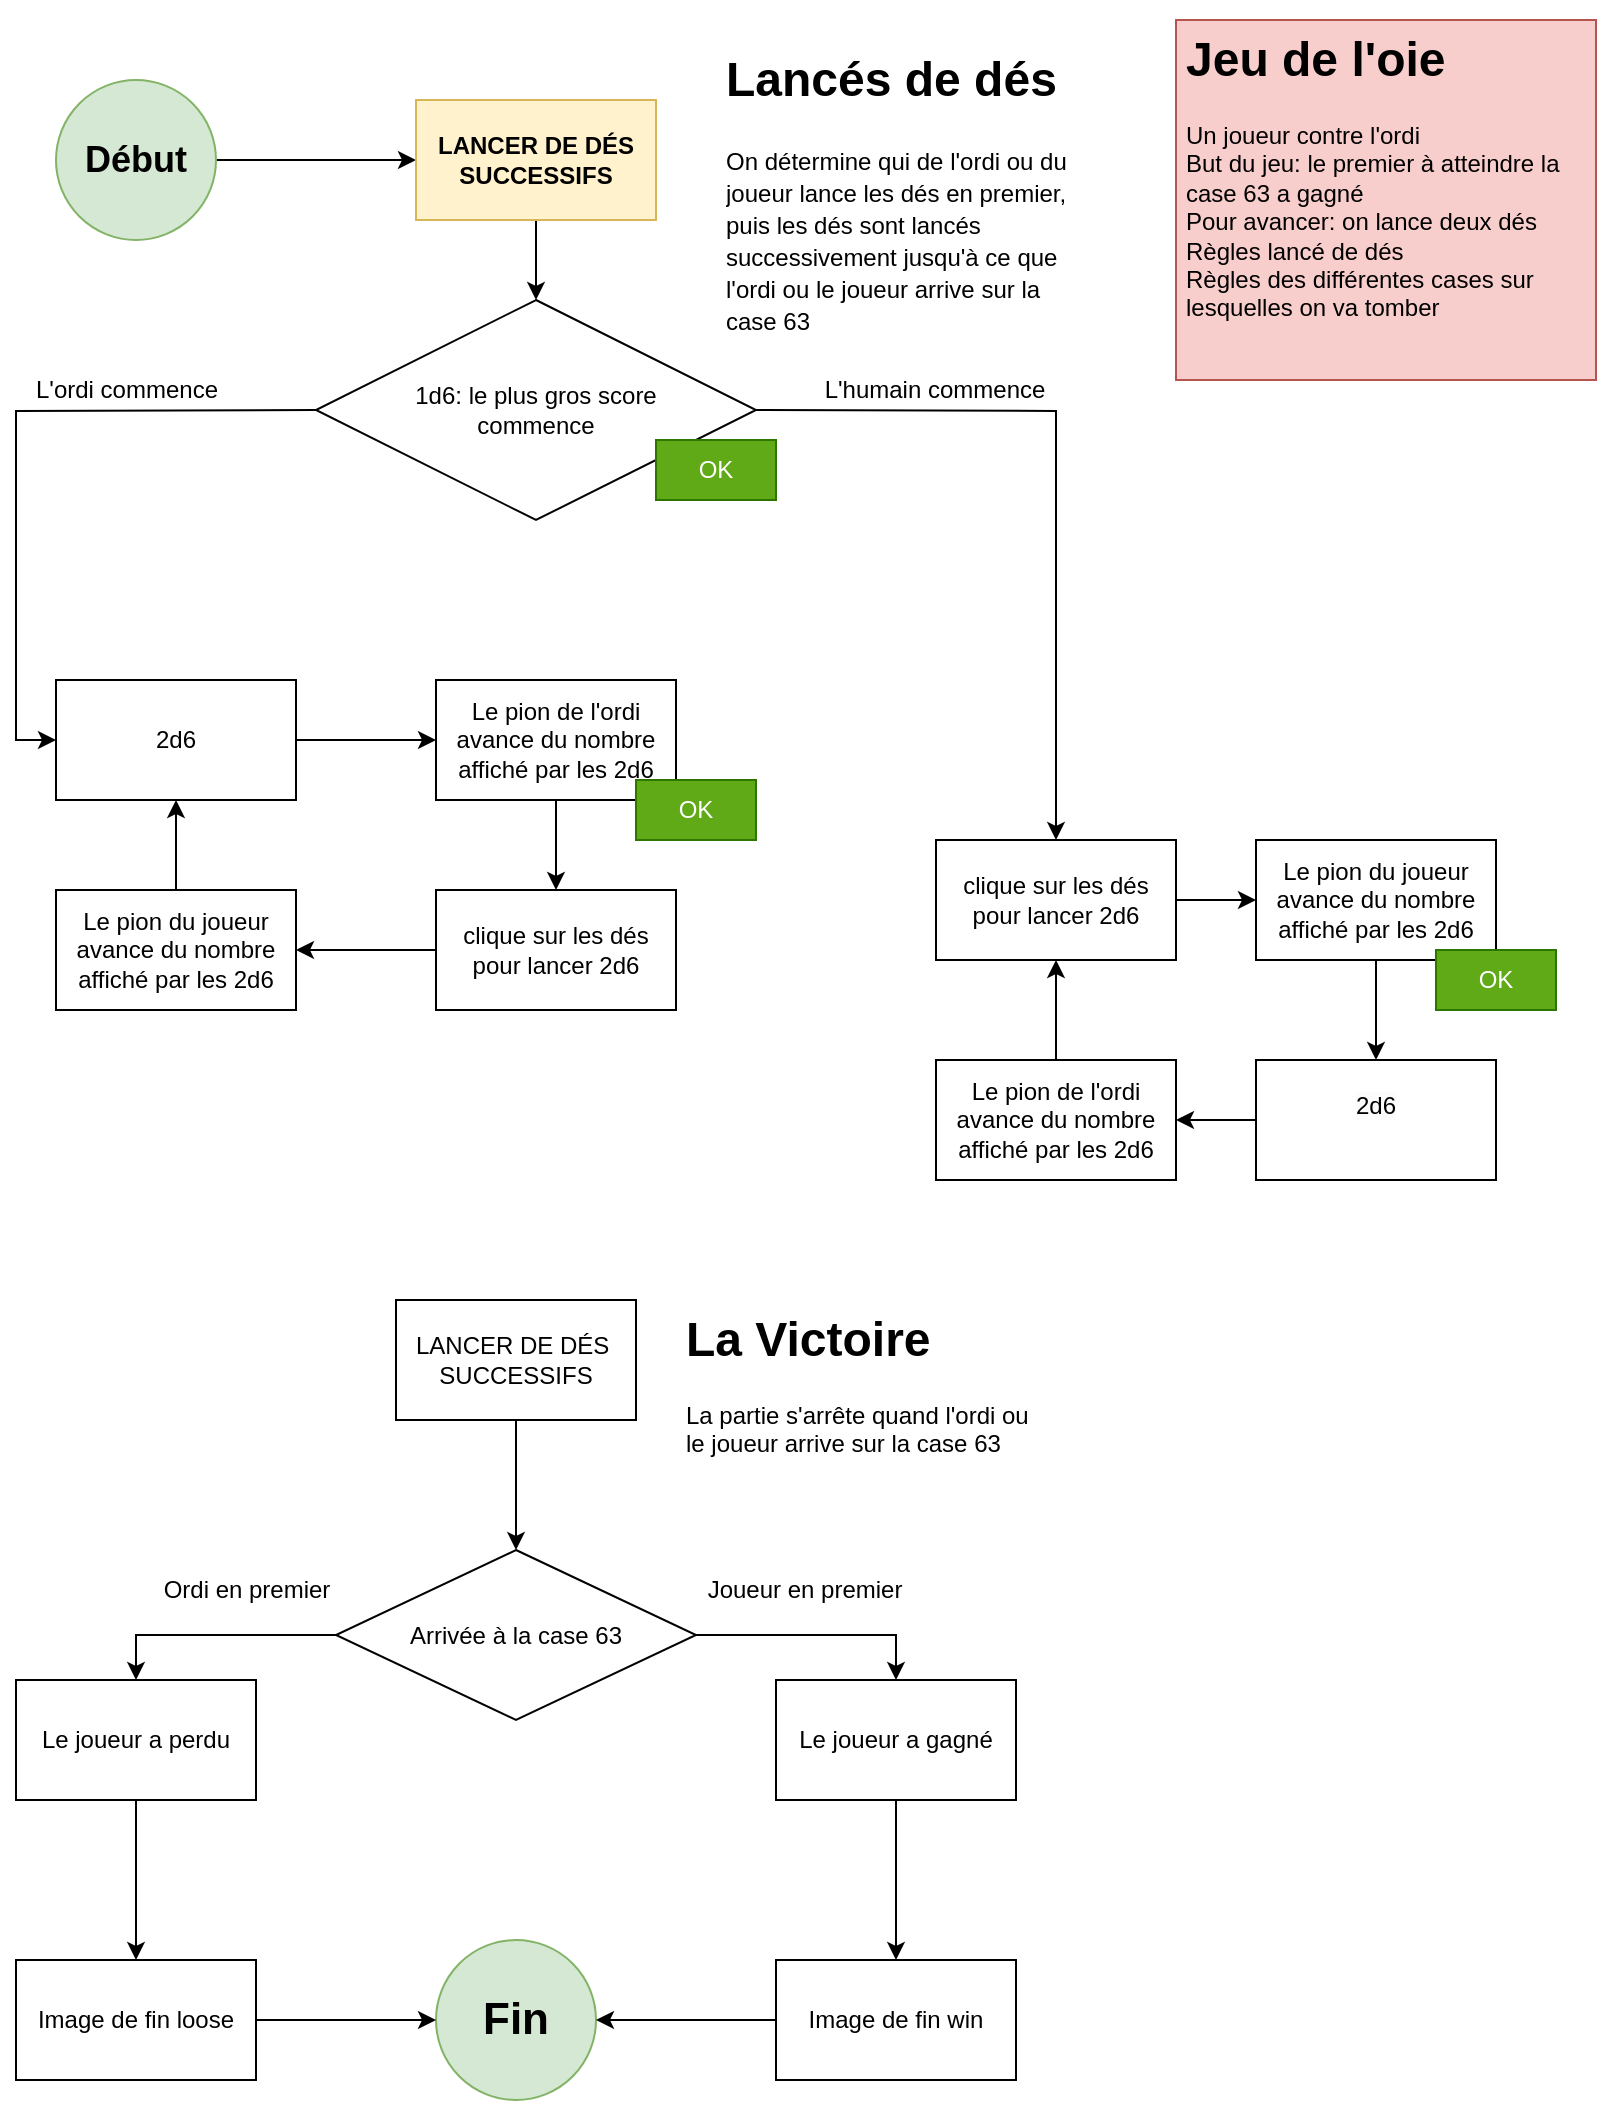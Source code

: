 <mxfile version="22.0.0" type="github" pages="6">
  <diagram name="Règles globales " id="QocvjojzJQhdpQmzkA6g">
    <mxGraphModel dx="2011" dy="1158" grid="1" gridSize="10" guides="1" tooltips="1" connect="1" arrows="1" fold="1" page="1" pageScale="1" pageWidth="827" pageHeight="1169" math="0" shadow="0">
      <root>
        <mxCell id="0" />
        <mxCell id="1" parent="0" />
        <mxCell id="eo5v1HKuKHCWtC8rtNga-58" style="edgeStyle=orthogonalEdgeStyle;rounded=0;orthogonalLoop=1;jettySize=auto;html=1;entryX=0;entryY=0.5;entryDx=0;entryDy=0;" parent="1" source="eo5v1HKuKHCWtC8rtNga-1" target="eo5v1HKuKHCWtC8rtNga-56" edge="1">
          <mxGeometry relative="1" as="geometry" />
        </mxCell>
        <mxCell id="eo5v1HKuKHCWtC8rtNga-1" value="Début" style="ellipse;whiteSpace=wrap;html=1;aspect=fixed;fillColor=#d5e8d4;strokeColor=#82b366;fontStyle=1;fontSize=18;" parent="1" vertex="1">
          <mxGeometry x="40" y="60" width="80" height="80" as="geometry" />
        </mxCell>
        <mxCell id="eo5v1HKuKHCWtC8rtNga-2" value="Fin" style="ellipse;whiteSpace=wrap;html=1;aspect=fixed;fillColor=#d5e8d4;strokeColor=#82b366;fontStyle=1;fontSize=22;" parent="1" vertex="1">
          <mxGeometry x="230" y="990" width="80" height="80" as="geometry" />
        </mxCell>
        <mxCell id="eo5v1HKuKHCWtC8rtNga-17" style="edgeStyle=orthogonalEdgeStyle;rounded=0;orthogonalLoop=1;jettySize=auto;html=1;exitX=0;exitY=0.5;exitDx=0;exitDy=0;entryX=0;entryY=0.5;entryDx=0;entryDy=0;" parent="1" target="eo5v1HKuKHCWtC8rtNga-12" edge="1">
          <mxGeometry relative="1" as="geometry">
            <mxPoint x="170" y="225" as="sourcePoint" />
          </mxGeometry>
        </mxCell>
        <mxCell id="eo5v1HKuKHCWtC8rtNga-38" style="edgeStyle=orthogonalEdgeStyle;rounded=0;orthogonalLoop=1;jettySize=auto;html=1;exitX=1;exitY=0.5;exitDx=0;exitDy=0;entryX=0.5;entryY=0;entryDx=0;entryDy=0;" parent="1" target="eo5v1HKuKHCWtC8rtNga-34" edge="1">
          <mxGeometry relative="1" as="geometry">
            <mxPoint x="390" y="225" as="sourcePoint" />
          </mxGeometry>
        </mxCell>
        <mxCell id="eo5v1HKuKHCWtC8rtNga-6" value="1d6: le plus gros score&lt;br&gt;commence" style="rhombus;whiteSpace=wrap;html=1;" parent="1" vertex="1">
          <mxGeometry x="170" y="170" width="220" height="110" as="geometry" />
        </mxCell>
        <mxCell id="eo5v1HKuKHCWtC8rtNga-9" value="&lt;h1&gt;Jeu de l&#39;oie&lt;/h1&gt;&lt;div&gt;Un joueur contre l&#39;ordi&lt;/div&gt;&lt;div&gt;But du jeu: le premier à atteindre la case 63 a gagné&lt;/div&gt;&lt;div&gt;Pour avancer: on lance deux dés&lt;/div&gt;&lt;div&gt;Règles lancé de dés&lt;/div&gt;&lt;div&gt;Règles des différentes cases sur&amp;nbsp; lesquelles on va tomber&lt;/div&gt;&lt;div&gt;&lt;br&gt;&lt;/div&gt;&lt;div&gt;&lt;br&gt;&lt;/div&gt;" style="text;html=1;strokeColor=#b85450;fillColor=#f8cecc;spacing=5;spacingTop=-20;whiteSpace=wrap;overflow=hidden;rounded=0;" parent="1" vertex="1">
          <mxGeometry x="600" y="30" width="210" height="180" as="geometry" />
        </mxCell>
        <mxCell id="eo5v1HKuKHCWtC8rtNga-30" style="edgeStyle=orthogonalEdgeStyle;rounded=0;orthogonalLoop=1;jettySize=auto;html=1;exitX=1;exitY=0.5;exitDx=0;exitDy=0;entryX=0;entryY=0.5;entryDx=0;entryDy=0;" parent="1" source="eo5v1HKuKHCWtC8rtNga-12" target="eo5v1HKuKHCWtC8rtNga-18" edge="1">
          <mxGeometry relative="1" as="geometry" />
        </mxCell>
        <mxCell id="eo5v1HKuKHCWtC8rtNga-12" value="2d6" style="rounded=0;whiteSpace=wrap;html=1;" parent="1" vertex="1">
          <mxGeometry x="40" y="360" width="120" height="60" as="geometry" />
        </mxCell>
        <mxCell id="eo5v1HKuKHCWtC8rtNga-32" style="edgeStyle=orthogonalEdgeStyle;rounded=0;orthogonalLoop=1;jettySize=auto;html=1;exitX=0;exitY=0.5;exitDx=0;exitDy=0;entryX=1;entryY=0.5;entryDx=0;entryDy=0;" parent="1" source="eo5v1HKuKHCWtC8rtNga-13" target="eo5v1HKuKHCWtC8rtNga-19" edge="1">
          <mxGeometry relative="1" as="geometry" />
        </mxCell>
        <mxCell id="eo5v1HKuKHCWtC8rtNga-13" value="clique sur les dés pour lancer 2d6" style="rounded=0;whiteSpace=wrap;html=1;" parent="1" vertex="1">
          <mxGeometry x="230" y="465" width="120" height="60" as="geometry" />
        </mxCell>
        <mxCell id="eo5v1HKuKHCWtC8rtNga-14" value="L&#39;ordi commence" style="text;html=1;align=center;verticalAlign=middle;resizable=0;points=[];autosize=1;strokeColor=none;fillColor=none;" parent="1" vertex="1">
          <mxGeometry x="20" y="200" width="110" height="30" as="geometry" />
        </mxCell>
        <mxCell id="eo5v1HKuKHCWtC8rtNga-15" value="L&#39;humain commence" style="text;html=1;align=center;verticalAlign=middle;resizable=0;points=[];autosize=1;strokeColor=none;fillColor=none;" parent="1" vertex="1">
          <mxGeometry x="414" y="200" width="130" height="30" as="geometry" />
        </mxCell>
        <mxCell id="eo5v1HKuKHCWtC8rtNga-31" style="edgeStyle=orthogonalEdgeStyle;rounded=0;orthogonalLoop=1;jettySize=auto;html=1;exitX=0.5;exitY=1;exitDx=0;exitDy=0;entryX=0.5;entryY=0;entryDx=0;entryDy=0;" parent="1" source="eo5v1HKuKHCWtC8rtNga-18" target="eo5v1HKuKHCWtC8rtNga-13" edge="1">
          <mxGeometry relative="1" as="geometry" />
        </mxCell>
        <mxCell id="eo5v1HKuKHCWtC8rtNga-18" value="Le pion de l&#39;ordi avance du nombre affiché par les 2d6" style="rounded=0;whiteSpace=wrap;html=1;" parent="1" vertex="1">
          <mxGeometry x="230" y="360" width="120" height="60" as="geometry" />
        </mxCell>
        <mxCell id="eo5v1HKuKHCWtC8rtNga-33" style="edgeStyle=orthogonalEdgeStyle;rounded=0;orthogonalLoop=1;jettySize=auto;html=1;entryX=0.5;entryY=1;entryDx=0;entryDy=0;" parent="1" source="eo5v1HKuKHCWtC8rtNga-19" target="eo5v1HKuKHCWtC8rtNga-12" edge="1">
          <mxGeometry relative="1" as="geometry" />
        </mxCell>
        <mxCell id="eo5v1HKuKHCWtC8rtNga-19" value="Le pion du joueur avance du nombre affiché par les 2d6" style="rounded=0;whiteSpace=wrap;html=1;" parent="1" vertex="1">
          <mxGeometry x="40" y="465" width="120" height="60" as="geometry" />
        </mxCell>
        <mxCell id="eo5v1HKuKHCWtC8rtNga-27" style="edgeStyle=orthogonalEdgeStyle;rounded=0;orthogonalLoop=1;jettySize=auto;html=1;exitX=1;exitY=0.5;exitDx=0;exitDy=0;entryX=0.5;entryY=0;entryDx=0;entryDy=0;" parent="1" source="eo5v1HKuKHCWtC8rtNga-23" target="eo5v1HKuKHCWtC8rtNga-26" edge="1">
          <mxGeometry relative="1" as="geometry" />
        </mxCell>
        <mxCell id="eo5v1HKuKHCWtC8rtNga-46" style="edgeStyle=orthogonalEdgeStyle;rounded=0;orthogonalLoop=1;jettySize=auto;html=1;exitX=0;exitY=0.5;exitDx=0;exitDy=0;entryX=0.5;entryY=0;entryDx=0;entryDy=0;" parent="1" source="eo5v1HKuKHCWtC8rtNga-23" target="eo5v1HKuKHCWtC8rtNga-25" edge="1">
          <mxGeometry relative="1" as="geometry" />
        </mxCell>
        <mxCell id="eo5v1HKuKHCWtC8rtNga-23" value="Arrivée à la case 63" style="rhombus;whiteSpace=wrap;html=1;" parent="1" vertex="1">
          <mxGeometry x="180" y="795" width="180" height="85" as="geometry" />
        </mxCell>
        <mxCell id="eo5v1HKuKHCWtC8rtNga-48" value="" style="edgeStyle=orthogonalEdgeStyle;rounded=0;orthogonalLoop=1;jettySize=auto;html=1;" parent="1" source="eo5v1HKuKHCWtC8rtNga-25" target="eo5v1HKuKHCWtC8rtNga-47" edge="1">
          <mxGeometry relative="1" as="geometry" />
        </mxCell>
        <mxCell id="eo5v1HKuKHCWtC8rtNga-25" value="Le joueur a perdu" style="rounded=0;whiteSpace=wrap;html=1;" parent="1" vertex="1">
          <mxGeometry x="20" y="860" width="120" height="60" as="geometry" />
        </mxCell>
        <mxCell id="eo5v1HKuKHCWtC8rtNga-51" value="" style="edgeStyle=orthogonalEdgeStyle;rounded=0;orthogonalLoop=1;jettySize=auto;html=1;" parent="1" source="eo5v1HKuKHCWtC8rtNga-26" target="eo5v1HKuKHCWtC8rtNga-50" edge="1">
          <mxGeometry relative="1" as="geometry" />
        </mxCell>
        <mxCell id="eo5v1HKuKHCWtC8rtNga-26" value="Le joueur a gagné" style="rounded=0;whiteSpace=wrap;html=1;" parent="1" vertex="1">
          <mxGeometry x="400" y="860" width="120" height="60" as="geometry" />
        </mxCell>
        <mxCell id="eo5v1HKuKHCWtC8rtNga-39" style="edgeStyle=orthogonalEdgeStyle;rounded=0;orthogonalLoop=1;jettySize=auto;html=1;exitX=1;exitY=0.5;exitDx=0;exitDy=0;entryX=0;entryY=0.5;entryDx=0;entryDy=0;" parent="1" source="eo5v1HKuKHCWtC8rtNga-34" target="eo5v1HKuKHCWtC8rtNga-35" edge="1">
          <mxGeometry relative="1" as="geometry" />
        </mxCell>
        <mxCell id="eo5v1HKuKHCWtC8rtNga-34" value="clique sur les dés pour lancer 2d6" style="rounded=0;whiteSpace=wrap;html=1;" parent="1" vertex="1">
          <mxGeometry x="480" y="440" width="120" height="60" as="geometry" />
        </mxCell>
        <mxCell id="eo5v1HKuKHCWtC8rtNga-40" style="edgeStyle=orthogonalEdgeStyle;rounded=0;orthogonalLoop=1;jettySize=auto;html=1;exitX=0.5;exitY=1;exitDx=0;exitDy=0;entryX=0.5;entryY=0;entryDx=0;entryDy=0;" parent="1" source="eo5v1HKuKHCWtC8rtNga-35" target="eo5v1HKuKHCWtC8rtNga-37" edge="1">
          <mxGeometry relative="1" as="geometry" />
        </mxCell>
        <mxCell id="eo5v1HKuKHCWtC8rtNga-35" value="Le pion du joueur avance du nombre affiché par les 2d6" style="rounded=0;whiteSpace=wrap;html=1;" parent="1" vertex="1">
          <mxGeometry x="640" y="440" width="120" height="60" as="geometry" />
        </mxCell>
        <mxCell id="eo5v1HKuKHCWtC8rtNga-42" style="edgeStyle=orthogonalEdgeStyle;rounded=0;orthogonalLoop=1;jettySize=auto;html=1;exitX=0.5;exitY=0;exitDx=0;exitDy=0;entryX=0.5;entryY=1;entryDx=0;entryDy=0;" parent="1" source="eo5v1HKuKHCWtC8rtNga-36" target="eo5v1HKuKHCWtC8rtNga-34" edge="1">
          <mxGeometry relative="1" as="geometry" />
        </mxCell>
        <mxCell id="eo5v1HKuKHCWtC8rtNga-36" value="Le pion de l&#39;ordi avance du nombre affiché par les 2d6" style="rounded=0;whiteSpace=wrap;html=1;" parent="1" vertex="1">
          <mxGeometry x="480" y="550" width="120" height="60" as="geometry" />
        </mxCell>
        <mxCell id="eo5v1HKuKHCWtC8rtNga-41" style="edgeStyle=orthogonalEdgeStyle;rounded=0;orthogonalLoop=1;jettySize=auto;html=1;exitX=0;exitY=0.5;exitDx=0;exitDy=0;entryX=1;entryY=0.5;entryDx=0;entryDy=0;" parent="1" source="eo5v1HKuKHCWtC8rtNga-37" target="eo5v1HKuKHCWtC8rtNga-36" edge="1">
          <mxGeometry relative="1" as="geometry" />
        </mxCell>
        <mxCell id="eo5v1HKuKHCWtC8rtNga-37" value="&#xa;&lt;span style=&quot;color: rgb(0, 0, 0); font-family: Helvetica; font-size: 12px; font-style: normal; font-variant-ligatures: normal; font-variant-caps: normal; font-weight: 400; letter-spacing: normal; orphans: 2; text-align: center; text-indent: 0px; text-transform: none; widows: 2; word-spacing: 0px; -webkit-text-stroke-width: 0px; background-color: rgb(251, 251, 251); text-decoration-thickness: initial; text-decoration-style: initial; text-decoration-color: initial; float: none; display: inline !important;&quot;&gt;2d6&lt;/span&gt;&#xa;&#xa;" style="rounded=0;whiteSpace=wrap;html=1;" parent="1" vertex="1">
          <mxGeometry x="640" y="550" width="120" height="60" as="geometry" />
        </mxCell>
        <mxCell id="eo5v1HKuKHCWtC8rtNga-44" value="Ordi en premier" style="text;html=1;align=center;verticalAlign=middle;resizable=0;points=[];autosize=1;strokeColor=none;fillColor=none;" parent="1" vertex="1">
          <mxGeometry x="80" y="800" width="110" height="30" as="geometry" />
        </mxCell>
        <mxCell id="eo5v1HKuKHCWtC8rtNga-45" value="Joueur en premier" style="text;html=1;align=center;verticalAlign=middle;resizable=0;points=[];autosize=1;strokeColor=none;fillColor=none;" parent="1" vertex="1">
          <mxGeometry x="354" y="800" width="120" height="30" as="geometry" />
        </mxCell>
        <mxCell id="eo5v1HKuKHCWtC8rtNga-49" value="" style="edgeStyle=orthogonalEdgeStyle;rounded=0;orthogonalLoop=1;jettySize=auto;html=1;" parent="1" source="eo5v1HKuKHCWtC8rtNga-47" target="eo5v1HKuKHCWtC8rtNga-2" edge="1">
          <mxGeometry relative="1" as="geometry" />
        </mxCell>
        <mxCell id="eo5v1HKuKHCWtC8rtNga-47" value="Image de fin loose" style="whiteSpace=wrap;html=1;rounded=0;" parent="1" vertex="1">
          <mxGeometry x="20" y="1000" width="120" height="60" as="geometry" />
        </mxCell>
        <mxCell id="eo5v1HKuKHCWtC8rtNga-52" value="" style="edgeStyle=orthogonalEdgeStyle;rounded=0;orthogonalLoop=1;jettySize=auto;html=1;" parent="1" source="eo5v1HKuKHCWtC8rtNga-50" target="eo5v1HKuKHCWtC8rtNga-2" edge="1">
          <mxGeometry relative="1" as="geometry" />
        </mxCell>
        <mxCell id="eo5v1HKuKHCWtC8rtNga-50" value="Image de fin win" style="whiteSpace=wrap;html=1;rounded=0;" parent="1" vertex="1">
          <mxGeometry x="400" y="1000" width="120" height="60" as="geometry" />
        </mxCell>
        <mxCell id="eo5v1HKuKHCWtC8rtNga-54" style="edgeStyle=orthogonalEdgeStyle;rounded=0;orthogonalLoop=1;jettySize=auto;html=1;exitX=0.5;exitY=1;exitDx=0;exitDy=0;entryX=0.5;entryY=0;entryDx=0;entryDy=0;" parent="1" source="eo5v1HKuKHCWtC8rtNga-53" target="eo5v1HKuKHCWtC8rtNga-23" edge="1">
          <mxGeometry relative="1" as="geometry" />
        </mxCell>
        <mxCell id="eo5v1HKuKHCWtC8rtNga-53" value="LANCER DE DÉS&amp;nbsp;&lt;br&gt;SUCCESSIFS" style="rounded=0;whiteSpace=wrap;html=1;" parent="1" vertex="1">
          <mxGeometry x="210" y="670" width="120" height="60" as="geometry" />
        </mxCell>
        <mxCell id="eo5v1HKuKHCWtC8rtNga-55" value="&lt;h1&gt;&lt;span style=&quot;background-color: initial;&quot;&gt;Lancés de dés&lt;/span&gt;&lt;/h1&gt;&lt;h1 style=&quot;line-height: 50%;&quot;&gt;&lt;span style=&quot;font-weight: 400; font-size: 12px;&quot;&gt;&lt;font style=&quot;font-size: 12px;&quot;&gt;On détermine qui de l&#39;ordi ou du joueur lance les dés en premier, puis les dés sont lancés successivement jusqu&#39;à ce que l&#39;ordi ou le joueur arrive sur la case 63&lt;/font&gt;&lt;/span&gt;&lt;/h1&gt;&lt;div style=&quot;&quot;&gt;&lt;span style=&quot;font-weight: 400;&quot;&gt;&lt;br&gt;&lt;/span&gt;&lt;/div&gt;" style="text;html=1;strokeColor=none;fillColor=none;spacing=5;spacingTop=-20;whiteSpace=wrap;overflow=hidden;rounded=0;" parent="1" vertex="1">
          <mxGeometry x="370" y="40" width="190" height="150" as="geometry" />
        </mxCell>
        <mxCell id="eo5v1HKuKHCWtC8rtNga-57" style="edgeStyle=orthogonalEdgeStyle;rounded=0;orthogonalLoop=1;jettySize=auto;html=1;entryX=0.5;entryY=0;entryDx=0;entryDy=0;" parent="1" source="eo5v1HKuKHCWtC8rtNga-56" target="eo5v1HKuKHCWtC8rtNga-6" edge="1">
          <mxGeometry relative="1" as="geometry" />
        </mxCell>
        <mxCell id="eo5v1HKuKHCWtC8rtNga-56" value="LANCER DE DÉS SUCCESSIFS" style="rounded=0;whiteSpace=wrap;html=1;fillColor=#fff2cc;strokeColor=#d6b656;fontStyle=1" parent="1" vertex="1">
          <mxGeometry x="220" y="70" width="120" height="60" as="geometry" />
        </mxCell>
        <mxCell id="eo5v1HKuKHCWtC8rtNga-59" value="&lt;h1&gt;La Victoire&lt;/h1&gt;&lt;div&gt;La partie s&#39;arrête quand l&#39;ordi ou le joueur arrive sur la case 63&lt;/div&gt;&lt;div&gt;&lt;br&gt;&lt;/div&gt;" style="text;html=1;strokeColor=none;fillColor=none;spacing=5;spacingTop=-20;whiteSpace=wrap;overflow=hidden;rounded=0;" parent="1" vertex="1">
          <mxGeometry x="350" y="670" width="190" height="120" as="geometry" />
        </mxCell>
        <mxCell id="KUsaT-_EAU1OR8uuz-NE-1" value="OK" style="text;html=1;strokeColor=#2D7600;fillColor=#60a917;align=center;verticalAlign=middle;whiteSpace=wrap;rounded=0;fontColor=#ffffff;" vertex="1" parent="1">
          <mxGeometry x="340" y="240" width="60" height="30" as="geometry" />
        </mxCell>
        <mxCell id="CtpKuZV5v2KrUQpjz0d2-1" value="OK" style="text;html=1;strokeColor=#2D7600;fillColor=#60a917;align=center;verticalAlign=middle;whiteSpace=wrap;rounded=0;fontColor=#ffffff;" vertex="1" parent="1">
          <mxGeometry x="330" y="410" width="60" height="30" as="geometry" />
        </mxCell>
        <mxCell id="CtpKuZV5v2KrUQpjz0d2-2" value="OK" style="text;html=1;strokeColor=#2D7600;fillColor=#60a917;align=center;verticalAlign=middle;whiteSpace=wrap;rounded=0;fontColor=#ffffff;" vertex="1" parent="1">
          <mxGeometry x="730" y="495" width="60" height="30" as="geometry" />
        </mxCell>
      </root>
    </mxGraphModel>
  </diagram>
  <diagram id="HY-v0x25650cfXbG8qMx" name="Les cases spéciales">
    <mxGraphModel dx="2011" dy="2327" grid="1" gridSize="10" guides="1" tooltips="1" connect="1" arrows="1" fold="1" page="1" pageScale="1" pageWidth="827" pageHeight="1169" math="0" shadow="0">
      <root>
        <mxCell id="0" />
        <mxCell id="1" parent="0" />
        <mxCell id="fQFJhHJcQZ098hA1WF46-33" style="edgeStyle=orthogonalEdgeStyle;rounded=0;orthogonalLoop=1;jettySize=auto;html=1;entryX=0;entryY=0.5;entryDx=0;entryDy=0;" parent="1" source="fQFJhHJcQZ098hA1WF46-21" target="fQFJhHJcQZ098hA1WF46-29" edge="1">
          <mxGeometry relative="1" as="geometry" />
        </mxCell>
        <mxCell id="fQFJhHJcQZ098hA1WF46-21" value="" style="rhombus;whiteSpace=wrap;html=1;fillColor=#f5f5f5;rounded=0;fontColor=#333333;strokeColor=#666666;" parent="1" vertex="1">
          <mxGeometry x="20" y="-205" width="290" height="130" as="geometry" />
        </mxCell>
        <mxCell id="fQFJhHJcQZ098hA1WF46-32" style="edgeStyle=orthogonalEdgeStyle;rounded=0;orthogonalLoop=1;jettySize=auto;html=1;entryX=0;entryY=0.5;entryDx=0;entryDy=0;" parent="1" source="fQFJhHJcQZ098hA1WF46-20" target="fQFJhHJcQZ098hA1WF46-28" edge="1">
          <mxGeometry relative="1" as="geometry" />
        </mxCell>
        <mxCell id="fQFJhHJcQZ098hA1WF46-20" value="" style="rhombus;whiteSpace=wrap;html=1;fillColor=#f5f5f5;rounded=0;fontColor=#333333;strokeColor=#666666;" parent="1" vertex="1">
          <mxGeometry x="20" y="-355" width="290" height="130" as="geometry" />
        </mxCell>
        <mxCell id="fQFJhHJcQZ098hA1WF46-31" style="edgeStyle=orthogonalEdgeStyle;rounded=0;orthogonalLoop=1;jettySize=auto;html=1;entryX=0;entryY=0.5;entryDx=0;entryDy=0;" parent="1" source="fQFJhHJcQZ098hA1WF46-19" target="fQFJhHJcQZ098hA1WF46-27" edge="1">
          <mxGeometry relative="1" as="geometry">
            <mxPoint x="480" y="-445" as="targetPoint" />
          </mxGeometry>
        </mxCell>
        <mxCell id="fQFJhHJcQZ098hA1WF46-19" value="" style="rhombus;whiteSpace=wrap;html=1;fillColor=#f5f5f5;rounded=0;fontColor=#333333;strokeColor=#666666;" parent="1" vertex="1">
          <mxGeometry x="20" y="-510" width="290" height="130" as="geometry" />
        </mxCell>
        <mxCell id="fQFJhHJcQZ098hA1WF46-30" style="edgeStyle=orthogonalEdgeStyle;rounded=0;orthogonalLoop=1;jettySize=auto;html=1;entryX=0;entryY=0.5;entryDx=0;entryDy=0;" parent="1" source="fQFJhHJcQZ098hA1WF46-18" target="fQFJhHJcQZ098hA1WF46-26" edge="1">
          <mxGeometry relative="1" as="geometry" />
        </mxCell>
        <mxCell id="fQFJhHJcQZ098hA1WF46-18" value="" style="rhombus;whiteSpace=wrap;html=1;fillColor=#f5f5f5;rounded=0;fontColor=#333333;strokeColor=#666666;" parent="1" vertex="1">
          <mxGeometry x="20" y="-660" width="290" height="130" as="geometry" />
        </mxCell>
        <mxCell id="fQFJhHJcQZ098hA1WF46-25" style="edgeStyle=orthogonalEdgeStyle;rounded=0;orthogonalLoop=1;jettySize=auto;html=1;entryX=0;entryY=0.5;entryDx=0;entryDy=0;" parent="1" source="fQFJhHJcQZ098hA1WF46-17" target="fQFJhHJcQZ098hA1WF46-24" edge="1">
          <mxGeometry relative="1" as="geometry" />
        </mxCell>
        <mxCell id="fQFJhHJcQZ098hA1WF46-17" value="" style="rhombus;whiteSpace=wrap;html=1;fillColor=#f5f5f5;rounded=0;fontColor=#333333;strokeColor=#666666;" parent="1" vertex="1">
          <mxGeometry x="20" y="-835" width="290" height="130" as="geometry" />
        </mxCell>
        <mxCell id="fQFJhHJcQZ098hA1WF46-22" style="edgeStyle=orthogonalEdgeStyle;rounded=0;orthogonalLoop=1;jettySize=auto;html=1;exitX=1;exitY=0.5;exitDx=0;exitDy=0;" parent="1" source="fQFJhHJcQZ098hA1WF46-16" edge="1">
          <mxGeometry relative="1" as="geometry">
            <mxPoint x="490" y="-925" as="targetPoint" />
          </mxGeometry>
        </mxCell>
        <mxCell id="fQFJhHJcQZ098hA1WF46-16" value="" style="rhombus;whiteSpace=wrap;html=1;fillColor=#f5f5f5;rounded=0;fontColor=#333333;strokeColor=#666666;" parent="1" vertex="1">
          <mxGeometry x="20" y="-990" width="290" height="130" as="geometry" />
        </mxCell>
        <mxCell id="fQFJhHJcQZ098hA1WF46-1" value="&lt;h1&gt;Les cases spéciales&lt;/h1&gt;&lt;p&gt;Il s&#39;agit de cases qui ont des propriétés spéciales, bénéfiques ou non pour les joueurs.&amp;nbsp;&lt;/p&gt;&lt;p&gt;&lt;br&gt;&lt;/p&gt;" style="text;html=1;strokeColor=none;fillColor=none;spacing=5;spacingTop=-20;whiteSpace=wrap;overflow=hidden;rounded=0;" parent="1" vertex="1">
          <mxGeometry x="30" y="-1140" width="190" height="140" as="geometry" />
        </mxCell>
        <mxCell id="fQFJhHJcQZ098hA1WF46-2" value="Les cases KOTOPOULO" style="rounded=0;whiteSpace=wrap;html=1;" parent="1" vertex="1">
          <mxGeometry x="40" y="-960" width="120" height="60" as="geometry" />
        </mxCell>
        <mxCell id="fQFJhHJcQZ098hA1WF46-3" value="Les cases&lt;br&gt;BOUCHER" style="whiteSpace=wrap;html=1;" parent="1" vertex="1">
          <mxGeometry x="40" y="-800" width="120" height="60" as="geometry" />
        </mxCell>
        <mxCell id="fQFJhHJcQZ098hA1WF46-4" value="Les cases&lt;br&gt;PASTEQUES" style="whiteSpace=wrap;html=1;" parent="1" vertex="1">
          <mxGeometry x="40" y="-640" width="120" height="60" as="geometry" />
        </mxCell>
        <mxCell id="fQFJhHJcQZ098hA1WF46-5" value="La case&lt;br&gt;PLUME DU BONHEUR" style="whiteSpace=wrap;html=1;" parent="1" vertex="1">
          <mxGeometry x="40" y="-490" width="120" height="60" as="geometry" />
        </mxCell>
        <mxCell id="fQFJhHJcQZ098hA1WF46-6" value="La case&amp;nbsp;&lt;br&gt;PASTEQUE POURRIE" style="whiteSpace=wrap;html=1;" parent="1" vertex="1">
          <mxGeometry x="40" y="-340" width="120" height="60" as="geometry" />
        </mxCell>
        <mxCell id="fQFJhHJcQZ098hA1WF46-7" value="La case&amp;nbsp;&lt;br&gt;RENARD MALÉFIQUE" style="whiteSpace=wrap;html=1;" parent="1" vertex="1">
          <mxGeometry x="40" y="-190" width="120" height="60" as="geometry" />
        </mxCell>
        <mxCell id="fQFJhHJcQZ098hA1WF46-9" value="Cases&lt;br&gt;9 - 18 - 27 - 36 - 45 - 54" style="rounded=1;whiteSpace=wrap;html=1;" parent="1" vertex="1">
          <mxGeometry x="140" y="-940" width="150" height="60" as="geometry" />
        </mxCell>
        <mxCell id="fQFJhHJcQZ098hA1WF46-10" value="Cases&amp;nbsp;&lt;br&gt;19 - 31 - 52&amp;nbsp;" style="rounded=1;whiteSpace=wrap;html=1;" parent="1" vertex="1">
          <mxGeometry x="140" y="-780" width="150" height="60" as="geometry" />
        </mxCell>
        <mxCell id="fQFJhHJcQZ098hA1WF46-11" value="Cases&amp;nbsp;&lt;br&gt;" style="rounded=1;whiteSpace=wrap;html=1;" parent="1" vertex="1">
          <mxGeometry x="140" y="-620" width="150" height="60" as="geometry" />
        </mxCell>
        <mxCell id="fQFJhHJcQZ098hA1WF46-12" value="Case&amp;nbsp;&lt;br&gt;6" style="rounded=1;whiteSpace=wrap;html=1;" parent="1" vertex="1">
          <mxGeometry x="140" y="-470" width="150" height="60" as="geometry" />
        </mxCell>
        <mxCell id="fQFJhHJcQZ098hA1WF46-13" value="Case&lt;br&gt;42" style="rounded=1;whiteSpace=wrap;html=1;" parent="1" vertex="1">
          <mxGeometry x="140" y="-320" width="150" height="60" as="geometry" />
        </mxCell>
        <mxCell id="fQFJhHJcQZ098hA1WF46-14" value="Case&lt;br&gt;58" style="rounded=1;whiteSpace=wrap;html=1;" parent="1" vertex="1">
          <mxGeometry x="140" y="-170" width="150" height="60" as="geometry" />
        </mxCell>
        <mxCell id="fQFJhHJcQZ098hA1WF46-23" value="Le joueur avance d&#39;autant de cases que son précédent lancé" style="whiteSpace=wrap;html=1;" parent="1" vertex="1">
          <mxGeometry x="490" y="-962.5" width="170" height="75" as="geometry" />
        </mxCell>
        <mxCell id="fQFJhHJcQZ098hA1WF46-24" value="Le joueur s&#39;est fait attraper par un boucher!&lt;br&gt;Le joueur passe un tour le temps de trouver une issue" style="whiteSpace=wrap;html=1;" parent="1" vertex="1">
          <mxGeometry x="490" y="-810" width="170" height="80" as="geometry" />
        </mxCell>
        <mxCell id="fQFJhHJcQZ098hA1WF46-26" value="Déco" style="whiteSpace=wrap;html=1;" parent="1" vertex="1">
          <mxGeometry x="490" y="-635" width="170" height="80" as="geometry" />
        </mxCell>
        <mxCell id="fQFJhHJcQZ098hA1WF46-27" value="Le joueur avance à la case 12" style="whiteSpace=wrap;html=1;" parent="1" vertex="1">
          <mxGeometry x="490" y="-485" width="170" height="80" as="geometry" />
        </mxCell>
        <mxCell id="fQFJhHJcQZ098hA1WF46-28" value="Le joueur mange une pastèque pourrie. Pris de délire, il retourne case 30 pensant se diriger vers la victoire." style="whiteSpace=wrap;html=1;" parent="1" vertex="1">
          <mxGeometry x="490" y="-330" width="170" height="80" as="geometry" />
        </mxCell>
        <mxCell id="fQFJhHJcQZ098hA1WF46-29" value="Le joueur se retrouve face à un renard, qui n&#39;en fait qu&#39;une bouchée. Retour à la case 0" style="whiteSpace=wrap;html=1;" parent="1" vertex="1">
          <mxGeometry x="490" y="-180" width="170" height="80" as="geometry" />
        </mxCell>
      </root>
    </mxGraphModel>
  </diagram>
  <diagram id="n_qMmNHrJ51Uv2JxdtRv" name="Les lancés spéciaux">
    <mxGraphModel dx="2011" dy="1158" grid="1" gridSize="10" guides="1" tooltips="1" connect="1" arrows="1" fold="1" page="1" pageScale="1" pageWidth="827" pageHeight="1169" math="0" shadow="0">
      <root>
        <mxCell id="0" />
        <mxCell id="1" parent="0" />
        <mxCell id="_Zr8IBoTIUqeZtMwk9Uv-1" value="&lt;h1&gt;Lancés spéciaux&lt;/h1&gt;&lt;p&gt;&lt;span style=&quot;background-color: initial;&quot;&gt;Si le joueur obtiens 9 points lors de son premier lancé, il agit comme suit, en fonction de la combinaison de dés:&lt;/span&gt;&lt;br&gt;&lt;/p&gt;" style="text;html=1;strokeColor=none;fillColor=none;spacing=5;spacingTop=-20;whiteSpace=wrap;overflow=hidden;rounded=0;" parent="1" vertex="1">
          <mxGeometry x="40" y="40" width="250" height="100" as="geometry" />
        </mxCell>
        <mxCell id="_Zr8IBoTIUqeZtMwk9Uv-7" value="" style="edgeStyle=orthogonalEdgeStyle;rounded=0;orthogonalLoop=1;jettySize=auto;html=1;" parent="1" source="_Zr8IBoTIUqeZtMwk9Uv-3" target="_Zr8IBoTIUqeZtMwk9Uv-6" edge="1">
          <mxGeometry relative="1" as="geometry" />
        </mxCell>
        <mxCell id="_Zr8IBoTIUqeZtMwk9Uv-3" value="4 + 5" style="rhombus;whiteSpace=wrap;html=1;" parent="1" vertex="1">
          <mxGeometry x="50" y="280" width="170" height="80" as="geometry" />
        </mxCell>
        <mxCell id="_Zr8IBoTIUqeZtMwk9Uv-9" value="" style="edgeStyle=orthogonalEdgeStyle;rounded=0;orthogonalLoop=1;jettySize=auto;html=1;" parent="1" source="_Zr8IBoTIUqeZtMwk9Uv-4" target="_Zr8IBoTIUqeZtMwk9Uv-8" edge="1">
          <mxGeometry relative="1" as="geometry" />
        </mxCell>
        <mxCell id="_Zr8IBoTIUqeZtMwk9Uv-4" value="6 + 3" style="rhombus;whiteSpace=wrap;html=1;" parent="1" vertex="1">
          <mxGeometry x="290" y="280" width="170" height="80" as="geometry" />
        </mxCell>
        <mxCell id="_Zr8IBoTIUqeZtMwk9Uv-12" style="edgeStyle=orthogonalEdgeStyle;rounded=0;orthogonalLoop=1;jettySize=auto;html=1;exitX=0;exitY=0.5;exitDx=0;exitDy=0;" parent="1" source="_Zr8IBoTIUqeZtMwk9Uv-5" target="_Zr8IBoTIUqeZtMwk9Uv-3" edge="1">
          <mxGeometry relative="1" as="geometry" />
        </mxCell>
        <mxCell id="_Zr8IBoTIUqeZtMwk9Uv-13" style="edgeStyle=orthogonalEdgeStyle;rounded=0;orthogonalLoop=1;jettySize=auto;html=1;exitX=1;exitY=0.5;exitDx=0;exitDy=0;" parent="1" source="_Zr8IBoTIUqeZtMwk9Uv-5" target="_Zr8IBoTIUqeZtMwk9Uv-4" edge="1">
          <mxGeometry relative="1" as="geometry" />
        </mxCell>
        <mxCell id="_Zr8IBoTIUqeZtMwk9Uv-5" value="9&amp;nbsp;&lt;br&gt;au premier lancé" style="rhombus;whiteSpace=wrap;html=1;" parent="1" vertex="1">
          <mxGeometry x="170" y="170" width="170" height="80" as="geometry" />
        </mxCell>
        <mxCell id="_Zr8IBoTIUqeZtMwk9Uv-6" value="Le joueur doit se rendre case 53" style="whiteSpace=wrap;html=1;" parent="1" vertex="1">
          <mxGeometry x="75" y="460" width="120" height="60" as="geometry" />
        </mxCell>
        <mxCell id="_Zr8IBoTIUqeZtMwk9Uv-8" value="Le joueur doit se rendre case 26" style="whiteSpace=wrap;html=1;" parent="1" vertex="1">
          <mxGeometry x="315" y="460" width="120" height="60" as="geometry" />
        </mxCell>
      </root>
    </mxGraphModel>
  </diagram>
  <diagram id="EDenzIn301qYWH0pT8aI" name="Galères">
    <mxGraphModel dx="2011" dy="1158" grid="1" gridSize="10" guides="1" tooltips="1" connect="1" arrows="1" fold="1" page="1" pageScale="1" pageWidth="827" pageHeight="1169" math="0" shadow="0">
      <root>
        <mxCell id="0" />
        <mxCell id="1" parent="0" />
        <mxCell id="baJIXK0m3THEuxitW3Ie-1" value="&lt;h1&gt;Sur la même case&lt;/h1&gt;&lt;p&gt;Deux joueurs ne peuvent pas se trouver sur la même case.&amp;nbsp;&lt;/p&gt;" style="text;html=1;strokeColor=none;fillColor=none;spacing=5;spacingTop=-20;whiteSpace=wrap;overflow=hidden;rounded=0;" parent="1" vertex="1">
          <mxGeometry x="30" y="20" width="190" height="120" as="geometry" />
        </mxCell>
        <mxCell id="baJIXK0m3THEuxitW3Ie-4" value="" style="edgeStyle=orthogonalEdgeStyle;rounded=0;orthogonalLoop=1;jettySize=auto;html=1;" parent="1" source="baJIXK0m3THEuxitW3Ie-2" target="baJIXK0m3THEuxitW3Ie-3" edge="1">
          <mxGeometry relative="1" as="geometry" />
        </mxCell>
        <mxCell id="baJIXK0m3THEuxitW3Ie-2" value="ordi et joueur &lt;br&gt;sur la même case" style="rhombus;whiteSpace=wrap;html=1;" parent="1" vertex="1">
          <mxGeometry x="309" y="90" width="210" height="90" as="geometry" />
        </mxCell>
        <mxCell id="baJIXK0m3THEuxitW3Ie-3" value="Le joueur qui arrive recule d&#39;une case" style="whiteSpace=wrap;html=1;" parent="1" vertex="1">
          <mxGeometry x="354" y="275" width="120" height="60" as="geometry" />
        </mxCell>
        <mxCell id="baJIXK0m3THEuxitW3Ie-5" value="&lt;h1&gt;Case 63&lt;/h1&gt;&lt;p&gt;Le joueur doit arriver pile sur la case 63 pour remporter la partie&lt;/p&gt;" style="text;html=1;strokeColor=none;fillColor=none;spacing=5;spacingTop=-20;whiteSpace=wrap;overflow=hidden;rounded=0;" parent="1" vertex="1">
          <mxGeometry x="30" y="420" width="190" height="120" as="geometry" />
        </mxCell>
        <mxCell id="baJIXK0m3THEuxitW3Ie-8" value="" style="edgeStyle=orthogonalEdgeStyle;rounded=0;orthogonalLoop=1;jettySize=auto;html=1;" parent="1" source="baJIXK0m3THEuxitW3Ie-6" target="baJIXK0m3THEuxitW3Ie-7" edge="1">
          <mxGeometry relative="1" as="geometry" />
        </mxCell>
        <mxCell id="baJIXK0m3THEuxitW3Ie-11" value="" style="edgeStyle=orthogonalEdgeStyle;rounded=0;orthogonalLoop=1;jettySize=auto;html=1;" parent="1" source="baJIXK0m3THEuxitW3Ie-6" target="baJIXK0m3THEuxitW3Ie-10" edge="1">
          <mxGeometry relative="1" as="geometry" />
        </mxCell>
        <mxCell id="baJIXK0m3THEuxitW3Ie-6" value="case 63" style="rhombus;whiteSpace=wrap;html=1;" parent="1" vertex="1">
          <mxGeometry x="374" y="460" width="80" height="80" as="geometry" />
        </mxCell>
        <mxCell id="baJIXK0m3THEuxitW3Ie-7" value="Gagné" style="whiteSpace=wrap;html=1;" parent="1" vertex="1">
          <mxGeometry x="530" y="600" width="120" height="60" as="geometry" />
        </mxCell>
        <mxCell id="baJIXK0m3THEuxitW3Ie-9" value="Pile" style="text;html=1;align=center;verticalAlign=middle;resizable=0;points=[];autosize=1;strokeColor=none;fillColor=none;" parent="1" vertex="1">
          <mxGeometry x="450" y="468" width="40" height="30" as="geometry" />
        </mxCell>
        <mxCell id="baJIXK0m3THEuxitW3Ie-10" value="On recule du nombre de case indiqué par le lancé de dés" style="whiteSpace=wrap;html=1;" parent="1" vertex="1">
          <mxGeometry x="185" y="600" width="120" height="60" as="geometry" />
        </mxCell>
        <mxCell id="baJIXK0m3THEuxitW3Ie-12" value="Pas pile" style="text;html=1;align=center;verticalAlign=middle;resizable=0;points=[];autosize=1;strokeColor=none;fillColor=none;" parent="1" vertex="1">
          <mxGeometry x="305" y="468" width="70" height="30" as="geometry" />
        </mxCell>
        <mxCell id="NZefMtcnr5czIZIzVhJq-3" value="" style="edgeStyle=orthogonalEdgeStyle;rounded=0;orthogonalLoop=1;jettySize=auto;html=1;" edge="1" parent="1" source="NZefMtcnr5czIZIzVhJq-1" target="NZefMtcnr5czIZIzVhJq-2">
          <mxGeometry relative="1" as="geometry" />
        </mxCell>
        <mxCell id="NZefMtcnr5czIZIzVhJq-1" value="Un joueur arrive sur une case occupée" style="rounded=0;whiteSpace=wrap;html=1;" vertex="1" parent="1">
          <mxGeometry x="600" y="105" width="120" height="60" as="geometry" />
        </mxCell>
        <mxCell id="NZefMtcnr5czIZIzVhJq-5" value="" style="edgeStyle=orthogonalEdgeStyle;rounded=0;orthogonalLoop=1;jettySize=auto;html=1;" edge="1" parent="1" source="NZefMtcnr5czIZIzVhJq-2" target="NZefMtcnr5czIZIzVhJq-4">
          <mxGeometry relative="1" as="geometry" />
        </mxCell>
        <mxCell id="NZefMtcnr5czIZIzVhJq-2" value="Le joueur recule d&#39;une case&amp;nbsp;" style="whiteSpace=wrap;html=1;rounded=0;" vertex="1" parent="1">
          <mxGeometry x="600" y="245" width="120" height="60" as="geometry" />
        </mxCell>
        <mxCell id="NZefMtcnr5czIZIzVhJq-4" value="Il effectue l&#39;action de la case sur laquelle il arrive&lt;br&gt;" style="whiteSpace=wrap;html=1;rounded=0;" vertex="1" parent="1">
          <mxGeometry x="600" y="385" width="120" height="60" as="geometry" />
        </mxCell>
        <mxCell id="uQ6O7XfnOsrE-rPQFh5y-1" value="OK" style="text;html=1;strokeColor=#2D7600;fillColor=#60a917;align=center;verticalAlign=middle;whiteSpace=wrap;rounded=0;fontColor=#ffffff;" vertex="1" parent="1">
          <mxGeometry x="414" y="510" width="60" height="30" as="geometry" />
        </mxCell>
      </root>
    </mxGraphModel>
  </diagram>
  <diagram id="WZtepsg58RFAShFreWbv" name="Design">
    <mxGraphModel dx="2011" dy="1158" grid="1" gridSize="10" guides="1" tooltips="1" connect="1" arrows="1" fold="1" page="1" pageScale="1" pageWidth="827" pageHeight="1169" math="0" shadow="0">
      <root>
        <mxCell id="0" />
        <mxCell id="1" parent="0" />
        <mxCell id="Lk-uykfWnMRP0yOzFZUg-3" value="&lt;b&gt;&lt;font style=&quot;font-size: 14px;&quot;&gt;Le bail des cases en spirale&lt;/font&gt;&lt;/b&gt;" style="shape=callout;whiteSpace=wrap;html=1;perimeter=calloutPerimeter;" parent="1" vertex="1">
          <mxGeometry x="650" y="20" width="160" height="100" as="geometry" />
        </mxCell>
        <mxCell id="Lk-uykfWnMRP0yOzFZUg-4" value="" style="rounded=1;whiteSpace=wrap;html=1;" parent="1" vertex="1">
          <mxGeometry x="120" y="80" width="360" height="320" as="geometry" />
        </mxCell>
      </root>
    </mxGraphModel>
  </diagram>
  <diagram id="L1IeEJFsAeQmNBQn8vYD" name="Notes">
    <mxGraphModel dx="2011" dy="1158" grid="1" gridSize="10" guides="1" tooltips="1" connect="1" arrows="1" fold="1" page="1" pageScale="1" pageWidth="827" pageHeight="1169" math="0" shadow="0">
      <root>
        <mxCell id="0" />
        <mxCell id="1" parent="0" />
        <mxCell id="QNcVNgSzrXOjI8FIXHX0-3" value="" style="edgeStyle=orthogonalEdgeStyle;rounded=0;orthogonalLoop=1;jettySize=auto;html=1;" edge="1" parent="1" source="QNcVNgSzrXOjI8FIXHX0-1" target="QNcVNgSzrXOjI8FIXHX0-2">
          <mxGeometry relative="1" as="geometry" />
        </mxCell>
        <mxCell id="QNcVNgSzrXOjI8FIXHX0-1" value="Le premier joueur lance les dés" style="whiteSpace=wrap;html=1;" vertex="1" parent="1">
          <mxGeometry x="110" y="90" width="120" height="60" as="geometry" />
        </mxCell>
        <mxCell id="TXLI2M--fMJ248c0IEPs-2" value="" style="edgeStyle=orthogonalEdgeStyle;rounded=0;orthogonalLoop=1;jettySize=auto;html=1;" edge="1" parent="1" source="QNcVNgSzrXOjI8FIXHX0-2" target="TXLI2M--fMJ248c0IEPs-1">
          <mxGeometry relative="1" as="geometry" />
        </mxCell>
        <mxCell id="QNcVNgSzrXOjI8FIXHX0-2" value="Il avance son pion d&#39;autant de cases que son score de dés&lt;br&gt;" style="whiteSpace=wrap;html=1;fillColor=#ffe6cc;strokeColor=#d79b00;" vertex="1" parent="1">
          <mxGeometry x="110" y="230" width="120" height="60" as="geometry" />
        </mxCell>
        <mxCell id="TXLI2M--fMJ248c0IEPs-4" value="" style="edgeStyle=orthogonalEdgeStyle;rounded=0;orthogonalLoop=1;jettySize=auto;html=1;" edge="1" parent="1" source="TXLI2M--fMJ248c0IEPs-1" target="TXLI2M--fMJ248c0IEPs-3">
          <mxGeometry relative="1" as="geometry" />
        </mxCell>
        <mxCell id="y1xR6BN_3QIN3mZJQQ2j-2" style="edgeStyle=orthogonalEdgeStyle;rounded=0;orthogonalLoop=1;jettySize=auto;html=1;" edge="1" parent="1" source="TXLI2M--fMJ248c0IEPs-1" target="TXLI2M--fMJ248c0IEPs-6">
          <mxGeometry relative="1" as="geometry" />
        </mxCell>
        <mxCell id="TXLI2M--fMJ248c0IEPs-1" value="Il effectue l&#39;action de la case sur laquelle il arrive" style="whiteSpace=wrap;html=1;fillColor=#f8cecc;strokeColor=#b85450;" vertex="1" parent="1">
          <mxGeometry x="110" y="370" width="120" height="60" as="geometry" />
        </mxCell>
        <mxCell id="TXLI2M--fMJ248c0IEPs-5" style="edgeStyle=orthogonalEdgeStyle;rounded=0;orthogonalLoop=1;jettySize=auto;html=1;entryX=1;entryY=0.5;entryDx=0;entryDy=0;" edge="1" parent="1" source="TXLI2M--fMJ248c0IEPs-3" target="QNcVNgSzrXOjI8FIXHX0-2">
          <mxGeometry relative="1" as="geometry">
            <Array as="points">
              <mxPoint x="250" y="540" />
              <mxPoint x="250" y="260" />
            </Array>
          </mxGeometry>
        </mxCell>
        <mxCell id="TXLI2M--fMJ248c0IEPs-3" value="Le joueur suivant lance les dés à son tour" style="whiteSpace=wrap;html=1;fillColor=#d5e8d4;strokeColor=#82b366;" vertex="1" parent="1">
          <mxGeometry x="110" y="510" width="120" height="60" as="geometry" />
        </mxCell>
        <mxCell id="y1xR6BN_3QIN3mZJQQ2j-4" value="" style="edgeStyle=orthogonalEdgeStyle;rounded=0;orthogonalLoop=1;jettySize=auto;html=1;" edge="1" parent="1" source="TXLI2M--fMJ248c0IEPs-6" target="y1xR6BN_3QIN3mZJQQ2j-3">
          <mxGeometry relative="1" as="geometry" />
        </mxCell>
        <mxCell id="TXLI2M--fMJ248c0IEPs-6" value="&amp;nbsp;voir &lt;br&gt;&quot;Les cases spéciales&quot;" style="rhombus;whiteSpace=wrap;html=1;" vertex="1" parent="1">
          <mxGeometry x="280" y="347.5" width="150" height="105" as="geometry" />
        </mxCell>
        <mxCell id="y1xR6BN_3QIN3mZJQQ2j-6" value="" style="edgeStyle=orthogonalEdgeStyle;rounded=0;orthogonalLoop=1;jettySize=auto;html=1;" edge="1" parent="1" source="y1xR6BN_3QIN3mZJQQ2j-3" target="y1xR6BN_3QIN3mZJQQ2j-5">
          <mxGeometry relative="1" as="geometry" />
        </mxCell>
        <mxCell id="y1xR6BN_3QIN3mZJQQ2j-3" value="si cases spéciales&lt;br&gt;consécutives" style="rhombus;whiteSpace=wrap;html=1;" vertex="1" parent="1">
          <mxGeometry x="470" y="347.5" width="150" height="105" as="geometry" />
        </mxCell>
        <mxCell id="y1xR6BN_3QIN3mZJQQ2j-5" value="le joueur continue jusqu&#39;à tomber sur une case normale" style="whiteSpace=wrap;html=1;" vertex="1" parent="1">
          <mxGeometry x="660" y="370" width="120" height="60" as="geometry" />
        </mxCell>
        <mxCell id="y1xR6BN_3QIN3mZJQQ2j-7" value="Il faut un bouton ou autre pour matérialiser le lancement des dés par le joueur&lt;br&gt;" style="rounded=1;whiteSpace=wrap;html=1;fillColor=#d80073;fontColor=#ffffff;strokeColor=#A50040;" vertex="1" parent="1">
          <mxGeometry x="210" y="710" width="240" height="120" as="geometry" />
        </mxCell>
        <mxCell id="y1xR6BN_3QIN3mZJQQ2j-8" value="Il faut un affichage distinct des scores des deux dés si on suit le plan de l&#39;onglet &quot;galère&quot;" style="rounded=1;whiteSpace=wrap;html=1;fillColor=#60a917;fontColor=#ffffff;strokeColor=#2D7600;" vertex="1" parent="1">
          <mxGeometry x="210" y="870" width="240" height="120" as="geometry" />
        </mxCell>
        <mxCell id="y1xR6BN_3QIN3mZJQQ2j-9" value="Déterminer premier joueur&lt;br&gt;" style="rounded=0;whiteSpace=wrap;html=1;" vertex="1" parent="1">
          <mxGeometry x="320" y="70" width="120" height="60" as="geometry" />
        </mxCell>
        <mxCell id="y1xR6BN_3QIN3mZJQQ2j-10" value="OK&lt;br&gt;" style="text;html=1;align=center;verticalAlign=middle;resizable=0;points=[];autosize=1;strokeColor=none;fillColor=none;" vertex="1" parent="1">
          <mxGeometry x="400" y="105" width="40" height="30" as="geometry" />
        </mxCell>
      </root>
    </mxGraphModel>
  </diagram>
</mxfile>
